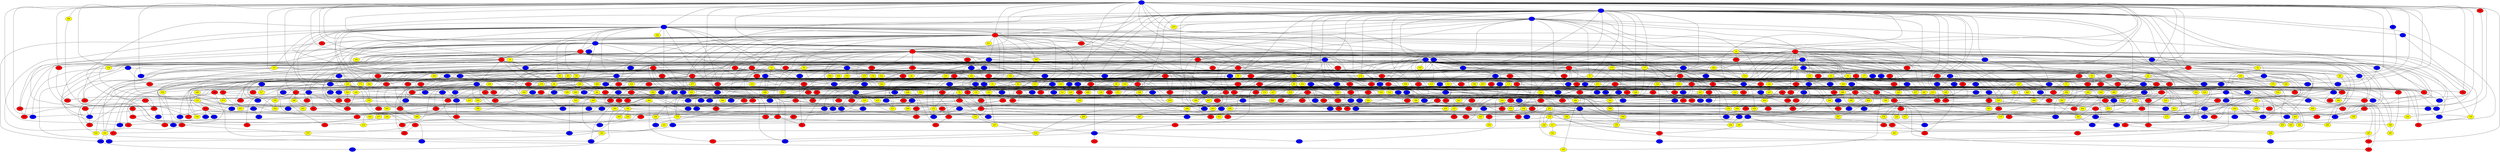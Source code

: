 graph {
0 [style = filled fillcolor = blue];
1 [style = filled fillcolor = blue];
2 [style = filled fillcolor = blue];
3 [style = filled fillcolor = blue];
4 [style = filled fillcolor = red];
5 [style = filled fillcolor = blue];
6 [style = filled fillcolor = red];
7 [style = filled fillcolor = red];
8 [style = filled fillcolor = blue];
9 [style = filled fillcolor = blue];
10 [style = filled fillcolor = yellow];
11 [style = filled fillcolor = blue];
12 [style = filled fillcolor = yellow];
13 [style = filled fillcolor = red];
14 [style = filled fillcolor = red];
15 [style = filled fillcolor = red];
16 [style = filled fillcolor = red];
17 [style = filled fillcolor = red];
18 [style = filled fillcolor = yellow];
19 [style = filled fillcolor = yellow];
20 [style = filled fillcolor = red];
21 [style = filled fillcolor = red];
22 [style = filled fillcolor = blue];
23 [style = filled fillcolor = blue];
24 [style = filled fillcolor = blue];
25 [style = filled fillcolor = yellow];
26 [style = filled fillcolor = yellow];
27 [style = filled fillcolor = yellow];
28 [style = filled fillcolor = yellow];
29 [style = filled fillcolor = blue];
30 [style = filled fillcolor = blue];
31 [style = filled fillcolor = red];
32 [style = filled fillcolor = blue];
33 [style = filled fillcolor = red];
34 [style = filled fillcolor = yellow];
35 [style = filled fillcolor = yellow];
36 [style = filled fillcolor = blue];
37 [style = filled fillcolor = red];
38 [style = filled fillcolor = blue];
39 [style = filled fillcolor = blue];
40 [style = filled fillcolor = blue];
41 [style = filled fillcolor = red];
42 [style = filled fillcolor = red];
43 [style = filled fillcolor = red];
44 [style = filled fillcolor = red];
45 [style = filled fillcolor = blue];
46 [style = filled fillcolor = blue];
47 [style = filled fillcolor = red];
48 [style = filled fillcolor = yellow];
49 [style = filled fillcolor = red];
50 [style = filled fillcolor = blue];
51 [style = filled fillcolor = blue];
52 [style = filled fillcolor = red];
53 [style = filled fillcolor = yellow];
54 [style = filled fillcolor = yellow];
55 [style = filled fillcolor = blue];
56 [style = filled fillcolor = yellow];
57 [style = filled fillcolor = blue];
58 [style = filled fillcolor = blue];
59 [style = filled fillcolor = yellow];
60 [style = filled fillcolor = blue];
61 [style = filled fillcolor = blue];
62 [style = filled fillcolor = red];
63 [style = filled fillcolor = blue];
64 [style = filled fillcolor = blue];
65 [style = filled fillcolor = red];
66 [style = filled fillcolor = yellow];
67 [style = filled fillcolor = red];
68 [style = filled fillcolor = red];
69 [style = filled fillcolor = yellow];
70 [style = filled fillcolor = red];
71 [style = filled fillcolor = yellow];
72 [style = filled fillcolor = blue];
73 [style = filled fillcolor = blue];
74 [style = filled fillcolor = blue];
75 [style = filled fillcolor = red];
76 [style = filled fillcolor = yellow];
77 [style = filled fillcolor = yellow];
78 [style = filled fillcolor = yellow];
79 [style = filled fillcolor = blue];
80 [style = filled fillcolor = blue];
81 [style = filled fillcolor = yellow];
82 [style = filled fillcolor = red];
83 [style = filled fillcolor = red];
84 [style = filled fillcolor = yellow];
85 [style = filled fillcolor = red];
86 [style = filled fillcolor = red];
87 [style = filled fillcolor = yellow];
88 [style = filled fillcolor = blue];
89 [style = filled fillcolor = red];
90 [style = filled fillcolor = red];
91 [style = filled fillcolor = blue];
92 [style = filled fillcolor = red];
93 [style = filled fillcolor = yellow];
94 [style = filled fillcolor = yellow];
95 [style = filled fillcolor = red];
96 [style = filled fillcolor = red];
97 [style = filled fillcolor = red];
98 [style = filled fillcolor = yellow];
99 [style = filled fillcolor = red];
100 [style = filled fillcolor = yellow];
101 [style = filled fillcolor = yellow];
102 [style = filled fillcolor = yellow];
103 [style = filled fillcolor = yellow];
104 [style = filled fillcolor = blue];
105 [style = filled fillcolor = red];
106 [style = filled fillcolor = red];
107 [style = filled fillcolor = red];
108 [style = filled fillcolor = yellow];
109 [style = filled fillcolor = red];
110 [style = filled fillcolor = red];
111 [style = filled fillcolor = blue];
112 [style = filled fillcolor = blue];
113 [style = filled fillcolor = yellow];
114 [style = filled fillcolor = red];
115 [style = filled fillcolor = yellow];
116 [style = filled fillcolor = yellow];
117 [style = filled fillcolor = red];
118 [style = filled fillcolor = red];
119 [style = filled fillcolor = blue];
120 [style = filled fillcolor = blue];
121 [style = filled fillcolor = yellow];
122 [style = filled fillcolor = yellow];
123 [style = filled fillcolor = blue];
124 [style = filled fillcolor = blue];
125 [style = filled fillcolor = red];
126 [style = filled fillcolor = yellow];
127 [style = filled fillcolor = red];
128 [style = filled fillcolor = blue];
129 [style = filled fillcolor = red];
130 [style = filled fillcolor = red];
131 [style = filled fillcolor = yellow];
132 [style = filled fillcolor = red];
133 [style = filled fillcolor = blue];
134 [style = filled fillcolor = yellow];
135 [style = filled fillcolor = blue];
136 [style = filled fillcolor = yellow];
137 [style = filled fillcolor = red];
138 [style = filled fillcolor = red];
139 [style = filled fillcolor = blue];
140 [style = filled fillcolor = yellow];
141 [style = filled fillcolor = yellow];
142 [style = filled fillcolor = blue];
143 [style = filled fillcolor = red];
144 [style = filled fillcolor = red];
145 [style = filled fillcolor = blue];
146 [style = filled fillcolor = yellow];
147 [style = filled fillcolor = red];
148 [style = filled fillcolor = blue];
149 [style = filled fillcolor = blue];
150 [style = filled fillcolor = yellow];
151 [style = filled fillcolor = red];
152 [style = filled fillcolor = blue];
153 [style = filled fillcolor = red];
154 [style = filled fillcolor = blue];
155 [style = filled fillcolor = red];
156 [style = filled fillcolor = blue];
157 [style = filled fillcolor = yellow];
158 [style = filled fillcolor = red];
159 [style = filled fillcolor = red];
160 [style = filled fillcolor = red];
161 [style = filled fillcolor = yellow];
162 [style = filled fillcolor = blue];
163 [style = filled fillcolor = red];
164 [style = filled fillcolor = red];
165 [style = filled fillcolor = yellow];
166 [style = filled fillcolor = red];
167 [style = filled fillcolor = yellow];
168 [style = filled fillcolor = red];
169 [style = filled fillcolor = blue];
170 [style = filled fillcolor = blue];
171 [style = filled fillcolor = yellow];
172 [style = filled fillcolor = yellow];
173 [style = filled fillcolor = blue];
174 [style = filled fillcolor = yellow];
175 [style = filled fillcolor = yellow];
176 [style = filled fillcolor = blue];
177 [style = filled fillcolor = red];
178 [style = filled fillcolor = red];
179 [style = filled fillcolor = yellow];
180 [style = filled fillcolor = red];
181 [style = filled fillcolor = red];
182 [style = filled fillcolor = yellow];
183 [style = filled fillcolor = yellow];
184 [style = filled fillcolor = blue];
185 [style = filled fillcolor = red];
186 [style = filled fillcolor = red];
187 [style = filled fillcolor = blue];
188 [style = filled fillcolor = blue];
189 [style = filled fillcolor = yellow];
190 [style = filled fillcolor = red];
191 [style = filled fillcolor = red];
192 [style = filled fillcolor = yellow];
193 [style = filled fillcolor = yellow];
194 [style = filled fillcolor = red];
195 [style = filled fillcolor = yellow];
196 [style = filled fillcolor = yellow];
197 [style = filled fillcolor = red];
198 [style = filled fillcolor = red];
199 [style = filled fillcolor = red];
200 [style = filled fillcolor = red];
201 [style = filled fillcolor = yellow];
202 [style = filled fillcolor = yellow];
203 [style = filled fillcolor = yellow];
204 [style = filled fillcolor = yellow];
205 [style = filled fillcolor = red];
206 [style = filled fillcolor = red];
207 [style = filled fillcolor = red];
208 [style = filled fillcolor = yellow];
209 [style = filled fillcolor = yellow];
210 [style = filled fillcolor = red];
211 [style = filled fillcolor = yellow];
212 [style = filled fillcolor = blue];
213 [style = filled fillcolor = blue];
214 [style = filled fillcolor = yellow];
215 [style = filled fillcolor = red];
216 [style = filled fillcolor = red];
217 [style = filled fillcolor = yellow];
218 [style = filled fillcolor = yellow];
219 [style = filled fillcolor = blue];
220 [style = filled fillcolor = yellow];
221 [style = filled fillcolor = yellow];
222 [style = filled fillcolor = blue];
223 [style = filled fillcolor = red];
224 [style = filled fillcolor = red];
225 [style = filled fillcolor = yellow];
226 [style = filled fillcolor = yellow];
227 [style = filled fillcolor = red];
228 [style = filled fillcolor = red];
229 [style = filled fillcolor = red];
230 [style = filled fillcolor = yellow];
231 [style = filled fillcolor = red];
232 [style = filled fillcolor = yellow];
233 [style = filled fillcolor = red];
234 [style = filled fillcolor = red];
235 [style = filled fillcolor = yellow];
236 [style = filled fillcolor = blue];
237 [style = filled fillcolor = yellow];
238 [style = filled fillcolor = blue];
239 [style = filled fillcolor = blue];
240 [style = filled fillcolor = blue];
241 [style = filled fillcolor = blue];
242 [style = filled fillcolor = yellow];
243 [style = filled fillcolor = blue];
244 [style = filled fillcolor = red];
245 [style = filled fillcolor = yellow];
246 [style = filled fillcolor = yellow];
247 [style = filled fillcolor = red];
248 [style = filled fillcolor = blue];
249 [style = filled fillcolor = red];
250 [style = filled fillcolor = blue];
251 [style = filled fillcolor = red];
252 [style = filled fillcolor = yellow];
253 [style = filled fillcolor = blue];
254 [style = filled fillcolor = yellow];
255 [style = filled fillcolor = red];
256 [style = filled fillcolor = red];
257 [style = filled fillcolor = red];
258 [style = filled fillcolor = red];
259 [style = filled fillcolor = yellow];
260 [style = filled fillcolor = red];
261 [style = filled fillcolor = yellow];
262 [style = filled fillcolor = yellow];
263 [style = filled fillcolor = red];
264 [style = filled fillcolor = yellow];
265 [style = filled fillcolor = yellow];
266 [style = filled fillcolor = red];
267 [style = filled fillcolor = red];
268 [style = filled fillcolor = blue];
269 [style = filled fillcolor = red];
270 [style = filled fillcolor = yellow];
271 [style = filled fillcolor = yellow];
272 [style = filled fillcolor = red];
273 [style = filled fillcolor = red];
274 [style = filled fillcolor = yellow];
275 [style = filled fillcolor = red];
276 [style = filled fillcolor = blue];
277 [style = filled fillcolor = yellow];
278 [style = filled fillcolor = red];
279 [style = filled fillcolor = red];
280 [style = filled fillcolor = blue];
281 [style = filled fillcolor = yellow];
282 [style = filled fillcolor = blue];
283 [style = filled fillcolor = red];
284 [style = filled fillcolor = blue];
285 [style = filled fillcolor = blue];
286 [style = filled fillcolor = yellow];
287 [style = filled fillcolor = yellow];
288 [style = filled fillcolor = yellow];
289 [style = filled fillcolor = yellow];
290 [style = filled fillcolor = yellow];
291 [style = filled fillcolor = red];
292 [style = filled fillcolor = blue];
293 [style = filled fillcolor = red];
294 [style = filled fillcolor = yellow];
295 [style = filled fillcolor = red];
296 [style = filled fillcolor = yellow];
297 [style = filled fillcolor = yellow];
298 [style = filled fillcolor = red];
299 [style = filled fillcolor = red];
300 [style = filled fillcolor = red];
301 [style = filled fillcolor = yellow];
302 [style = filled fillcolor = yellow];
303 [style = filled fillcolor = blue];
304 [style = filled fillcolor = red];
305 [style = filled fillcolor = red];
306 [style = filled fillcolor = yellow];
307 [style = filled fillcolor = red];
308 [style = filled fillcolor = yellow];
309 [style = filled fillcolor = red];
310 [style = filled fillcolor = yellow];
311 [style = filled fillcolor = yellow];
312 [style = filled fillcolor = red];
313 [style = filled fillcolor = yellow];
314 [style = filled fillcolor = red];
315 [style = filled fillcolor = red];
316 [style = filled fillcolor = yellow];
317 [style = filled fillcolor = red];
318 [style = filled fillcolor = red];
319 [style = filled fillcolor = blue];
320 [style = filled fillcolor = yellow];
321 [style = filled fillcolor = red];
322 [style = filled fillcolor = blue];
323 [style = filled fillcolor = red];
324 [style = filled fillcolor = yellow];
325 [style = filled fillcolor = blue];
326 [style = filled fillcolor = yellow];
327 [style = filled fillcolor = yellow];
328 [style = filled fillcolor = yellow];
329 [style = filled fillcolor = red];
330 [style = filled fillcolor = blue];
331 [style = filled fillcolor = blue];
332 [style = filled fillcolor = yellow];
333 [style = filled fillcolor = blue];
334 [style = filled fillcolor = yellow];
335 [style = filled fillcolor = blue];
336 [style = filled fillcolor = blue];
337 [style = filled fillcolor = blue];
338 [style = filled fillcolor = red];
339 [style = filled fillcolor = red];
340 [style = filled fillcolor = red];
341 [style = filled fillcolor = red];
342 [style = filled fillcolor = blue];
343 [style = filled fillcolor = yellow];
344 [style = filled fillcolor = blue];
345 [style = filled fillcolor = red];
346 [style = filled fillcolor = yellow];
347 [style = filled fillcolor = yellow];
348 [style = filled fillcolor = red];
349 [style = filled fillcolor = yellow];
350 [style = filled fillcolor = red];
351 [style = filled fillcolor = yellow];
352 [style = filled fillcolor = yellow];
353 [style = filled fillcolor = blue];
354 [style = filled fillcolor = blue];
355 [style = filled fillcolor = blue];
356 [style = filled fillcolor = yellow];
357 [style = filled fillcolor = blue];
358 [style = filled fillcolor = blue];
359 [style = filled fillcolor = red];
360 [style = filled fillcolor = yellow];
361 [style = filled fillcolor = yellow];
362 [style = filled fillcolor = yellow];
363 [style = filled fillcolor = red];
364 [style = filled fillcolor = red];
365 [style = filled fillcolor = yellow];
366 [style = filled fillcolor = yellow];
367 [style = filled fillcolor = red];
368 [style = filled fillcolor = yellow];
369 [style = filled fillcolor = red];
370 [style = filled fillcolor = yellow];
371 [style = filled fillcolor = blue];
372 [style = filled fillcolor = yellow];
373 [style = filled fillcolor = blue];
374 [style = filled fillcolor = blue];
375 [style = filled fillcolor = blue];
376 [style = filled fillcolor = blue];
377 [style = filled fillcolor = red];
378 [style = filled fillcolor = yellow];
379 [style = filled fillcolor = yellow];
380 [style = filled fillcolor = red];
381 [style = filled fillcolor = yellow];
382 [style = filled fillcolor = blue];
383 [style = filled fillcolor = red];
384 [style = filled fillcolor = red];
385 [style = filled fillcolor = yellow];
386 [style = filled fillcolor = red];
387 [style = filled fillcolor = blue];
388 [style = filled fillcolor = yellow];
389 [style = filled fillcolor = blue];
390 [style = filled fillcolor = red];
391 [style = filled fillcolor = blue];
392 [style = filled fillcolor = red];
393 [style = filled fillcolor = blue];
394 [style = filled fillcolor = red];
395 [style = filled fillcolor = blue];
396 [style = filled fillcolor = red];
397 [style = filled fillcolor = blue];
398 [style = filled fillcolor = yellow];
399 [style = filled fillcolor = red];
400 [style = filled fillcolor = blue];
401 [style = filled fillcolor = blue];
402 [style = filled fillcolor = yellow];
403 [style = filled fillcolor = yellow];
404 [style = filled fillcolor = blue];
405 [style = filled fillcolor = yellow];
406 [style = filled fillcolor = blue];
407 [style = filled fillcolor = yellow];
408 [style = filled fillcolor = yellow];
409 [style = filled fillcolor = yellow];
410 [style = filled fillcolor = blue];
411 [style = filled fillcolor = yellow];
412 [style = filled fillcolor = blue];
413 [style = filled fillcolor = red];
414 [style = filled fillcolor = red];
415 [style = filled fillcolor = red];
416 [style = filled fillcolor = red];
417 [style = filled fillcolor = yellow];
418 [style = filled fillcolor = yellow];
419 [style = filled fillcolor = yellow];
420 [style = filled fillcolor = blue];
421 [style = filled fillcolor = red];
422 [style = filled fillcolor = yellow];
423 [style = filled fillcolor = yellow];
424 [style = filled fillcolor = blue];
425 [style = filled fillcolor = yellow];
426 [style = filled fillcolor = blue];
427 [style = filled fillcolor = yellow];
428 [style = filled fillcolor = blue];
429 [style = filled fillcolor = red];
430 [style = filled fillcolor = blue];
431 [style = filled fillcolor = blue];
432 [style = filled fillcolor = yellow];
433 [style = filled fillcolor = yellow];
434 [style = filled fillcolor = red];
435 [style = filled fillcolor = yellow];
436 [style = filled fillcolor = yellow];
437 [style = filled fillcolor = yellow];
438 [style = filled fillcolor = red];
439 [style = filled fillcolor = yellow];
440 [style = filled fillcolor = yellow];
441 [style = filled fillcolor = blue];
442 [style = filled fillcolor = red];
443 [style = filled fillcolor = yellow];
444 [style = filled fillcolor = blue];
445 [style = filled fillcolor = blue];
446 [style = filled fillcolor = blue];
447 [style = filled fillcolor = blue];
448 [style = filled fillcolor = yellow];
449 [style = filled fillcolor = yellow];
450 [style = filled fillcolor = red];
451 [style = filled fillcolor = blue];
452 [style = filled fillcolor = red];
453 [style = filled fillcolor = red];
454 [style = filled fillcolor = blue];
455 [style = filled fillcolor = yellow];
456 [style = filled fillcolor = yellow];
457 [style = filled fillcolor = blue];
458 [style = filled fillcolor = yellow];
459 [style = filled fillcolor = red];
460 [style = filled fillcolor = yellow];
461 [style = filled fillcolor = yellow];
462 [style = filled fillcolor = yellow];
463 [style = filled fillcolor = yellow];
464 [style = filled fillcolor = blue];
465 [style = filled fillcolor = red];
466 [style = filled fillcolor = red];
467 [style = filled fillcolor = red];
468 [style = filled fillcolor = yellow];
469 [style = filled fillcolor = blue];
470 [style = filled fillcolor = yellow];
471 [style = filled fillcolor = red];
472 [style = filled fillcolor = red];
473 [style = filled fillcolor = yellow];
474 [style = filled fillcolor = blue];
475 [style = filled fillcolor = red];
476 [style = filled fillcolor = red];
477 [style = filled fillcolor = yellow];
478 [style = filled fillcolor = blue];
479 [style = filled fillcolor = red];
480 [style = filled fillcolor = blue];
481 [style = filled fillcolor = yellow];
482 [style = filled fillcolor = yellow];
483 [style = filled fillcolor = blue];
484 [style = filled fillcolor = red];
485 [style = filled fillcolor = blue];
486 [style = filled fillcolor = yellow];
487 [style = filled fillcolor = blue];
488 [style = filled fillcolor = yellow];
489 [style = filled fillcolor = yellow];
490 [style = filled fillcolor = yellow];
491 [style = filled fillcolor = red];
492 [style = filled fillcolor = yellow];
493 [style = filled fillcolor = blue];
494 [style = filled fillcolor = red];
495 [style = filled fillcolor = blue];
496 [style = filled fillcolor = blue];
497 [style = filled fillcolor = blue];
498 [style = filled fillcolor = blue];
499 [style = filled fillcolor = red];
500 [style = filled fillcolor = yellow];
501 [style = filled fillcolor = red];
502 [style = filled fillcolor = blue];
503 [style = filled fillcolor = red];
504 [style = filled fillcolor = blue];
505 [style = filled fillcolor = yellow];
506 [style = filled fillcolor = red];
507 [style = filled fillcolor = red];
508 [style = filled fillcolor = blue];
509 [style = filled fillcolor = yellow];
510 [style = filled fillcolor = red];
511 [style = filled fillcolor = red];
512 [style = filled fillcolor = blue];
513 [style = filled fillcolor = red];
514 [style = filled fillcolor = blue];
515 [style = filled fillcolor = blue];
516 [style = filled fillcolor = red];
517 [style = filled fillcolor = yellow];
518 [style = filled fillcolor = blue];
519 [style = filled fillcolor = yellow];
520 [style = filled fillcolor = yellow];
521 [style = filled fillcolor = blue];
522 [style = filled fillcolor = yellow];
523 [style = filled fillcolor = red];
524 [style = filled fillcolor = yellow];
525 [style = filled fillcolor = yellow];
526 [style = filled fillcolor = blue];
527 [style = filled fillcolor = red];
528 [style = filled fillcolor = blue];
529 [style = filled fillcolor = blue];
530 [style = filled fillcolor = yellow];
531 [style = filled fillcolor = blue];
532 [style = filled fillcolor = blue];
533 [style = filled fillcolor = red];
534 [style = filled fillcolor = blue];
535 [style = filled fillcolor = blue];
536 [style = filled fillcolor = yellow];
537 [style = filled fillcolor = red];
538 [style = filled fillcolor = yellow];
539 [style = filled fillcolor = yellow];
540 [style = filled fillcolor = red];
541 [style = filled fillcolor = blue];
542 [style = filled fillcolor = red];
543 [style = filled fillcolor = yellow];
544 [style = filled fillcolor = red];
545 [style = filled fillcolor = red];
546 [style = filled fillcolor = yellow];
547 [style = filled fillcolor = blue];
548 [style = filled fillcolor = yellow];
549 [style = filled fillcolor = red];
550 [style = filled fillcolor = blue];
551 [style = filled fillcolor = yellow];
552 [style = filled fillcolor = yellow];
553 [style = filled fillcolor = blue];
554 [style = filled fillcolor = red];
555 [style = filled fillcolor = yellow];
556 [style = filled fillcolor = blue];
557 [style = filled fillcolor = red];
558 [style = filled fillcolor = yellow];
559 [style = filled fillcolor = yellow];
560 [style = filled fillcolor = yellow];
561 [style = filled fillcolor = red];
562 [style = filled fillcolor = yellow];
563 [style = filled fillcolor = blue];
564 [style = filled fillcolor = blue];
565 [style = filled fillcolor = yellow];
566 [style = filled fillcolor = yellow];
567 [style = filled fillcolor = red];
568 [style = filled fillcolor = yellow];
569 [style = filled fillcolor = blue];
570 [style = filled fillcolor = blue];
571 [style = filled fillcolor = red];
572 [style = filled fillcolor = yellow];
573 [style = filled fillcolor = blue];
574 [style = filled fillcolor = red];
575 [style = filled fillcolor = yellow];
576 [style = filled fillcolor = red];
577 [style = filled fillcolor = red];
578 [style = filled fillcolor = yellow];
579 [style = filled fillcolor = yellow];
580 [style = filled fillcolor = red];
581 [style = filled fillcolor = red];
582 [style = filled fillcolor = red];
583 [style = filled fillcolor = red];
584 [style = filled fillcolor = yellow];
585 [style = filled fillcolor = yellow];
586 [style = filled fillcolor = blue];
587 [style = filled fillcolor = blue];
588 [style = filled fillcolor = yellow];
589 [style = filled fillcolor = yellow];
590 [style = filled fillcolor = yellow];
591 [style = filled fillcolor = blue];
592 [style = filled fillcolor = red];
593 [style = filled fillcolor = red];
594 [style = filled fillcolor = blue];
595 [style = filled fillcolor = yellow];
596 [style = filled fillcolor = red];
597 [style = filled fillcolor = red];
598 [style = filled fillcolor = red];
599 [style = filled fillcolor = blue];
600 [style = filled fillcolor = yellow];
601 [style = filled fillcolor = red];
602 [style = filled fillcolor = red];
603 [style = filled fillcolor = blue];
604 [style = filled fillcolor = red];
605 [style = filled fillcolor = blue];
606 [style = filled fillcolor = red];
607 [style = filled fillcolor = yellow];
608 [style = filled fillcolor = blue];
609 [style = filled fillcolor = blue];
610 [style = filled fillcolor = red];
611 [style = filled fillcolor = yellow];
612 [style = filled fillcolor = blue];
613 [style = filled fillcolor = red];
614 [style = filled fillcolor = yellow];
615 [style = filled fillcolor = blue];
616 [style = filled fillcolor = red];
617 [style = filled fillcolor = blue];
618 [style = filled fillcolor = blue];
619 [style = filled fillcolor = blue];
620 [style = filled fillcolor = yellow];
621 [style = filled fillcolor = red];
622 [style = filled fillcolor = red];
623 [style = filled fillcolor = blue];
624 [style = filled fillcolor = red];
625 [style = filled fillcolor = red];
626 [style = filled fillcolor = blue];
627 [style = filled fillcolor = yellow];
628 [style = filled fillcolor = red];
629 [style = filled fillcolor = blue];
630 [style = filled fillcolor = red];
631 [style = filled fillcolor = yellow];
632 [style = filled fillcolor = blue];
633 [style = filled fillcolor = blue];
634 [style = filled fillcolor = blue];
635 [style = filled fillcolor = red];
636 [style = filled fillcolor = yellow];
637 [style = filled fillcolor = blue];
638 [style = filled fillcolor = red];
639 [style = filled fillcolor = yellow];
640 [style = filled fillcolor = red];
641 [style = filled fillcolor = red];
642 [style = filled fillcolor = yellow];
643 [style = filled fillcolor = yellow];
644 [style = filled fillcolor = yellow];
645 [style = filled fillcolor = blue];
646 [style = filled fillcolor = red];
647 [style = filled fillcolor = yellow];
648 [style = filled fillcolor = red];
649 [style = filled fillcolor = blue];
650 [style = filled fillcolor = yellow];
651 [style = filled fillcolor = red];
652 [style = filled fillcolor = red];
653 [style = filled fillcolor = blue];
654 [style = filled fillcolor = red];
655 [style = filled fillcolor = yellow];
656 [style = filled fillcolor = yellow];
657 [style = filled fillcolor = red];
658 [style = filled fillcolor = yellow];
659 [style = filled fillcolor = red];
660 [style = filled fillcolor = red];
661 [style = filled fillcolor = yellow];
662 [style = filled fillcolor = red];
663 [style = filled fillcolor = blue];
664 [style = filled fillcolor = blue];
665 [style = filled fillcolor = yellow];
666 [style = filled fillcolor = blue];
667 [style = filled fillcolor = yellow];
668 [style = filled fillcolor = red];
669 [style = filled fillcolor = yellow];
670 [style = filled fillcolor = yellow];
671 [style = filled fillcolor = yellow];
672 [style = filled fillcolor = red];
673 [style = filled fillcolor = yellow];
674 [style = filled fillcolor = yellow];
675 [style = filled fillcolor = red];
676 [style = filled fillcolor = blue];
677 [style = filled fillcolor = yellow];
678 [style = filled fillcolor = yellow];
679 [style = filled fillcolor = blue];
680 [style = filled fillcolor = yellow];
681 [style = filled fillcolor = red];
682 [style = filled fillcolor = yellow];
683 [style = filled fillcolor = red];
684 [style = filled fillcolor = blue];
685 [style = filled fillcolor = blue];
686 [style = filled fillcolor = yellow];
687 [style = filled fillcolor = yellow];
688 [style = filled fillcolor = yellow];
689 [style = filled fillcolor = red];
690 [style = filled fillcolor = blue];
691 [style = filled fillcolor = blue];
692 [style = filled fillcolor = yellow];
693 [style = filled fillcolor = blue];
694 [style = filled fillcolor = blue];
695 [style = filled fillcolor = blue];
696 [style = filled fillcolor = blue];
697 [style = filled fillcolor = blue];
698 [style = filled fillcolor = red];
699 [style = filled fillcolor = red];
0 -- 5;
0 -- 8;
0 -- 10;
0 -- 12;
0 -- 16;
0 -- 18;
0 -- 22;
0 -- 38;
0 -- 39;
0 -- 72;
0 -- 88;
0 -- 90;
0 -- 94;
0 -- 114;
0 -- 116;
0 -- 133;
0 -- 213;
0 -- 230;
0 -- 255;
0 -- 300;
0 -- 318;
0 -- 335;
0 -- 336;
0 -- 362;
0 -- 388;
0 -- 467;
0 -- 504;
0 -- 519;
0 -- 549;
0 -- 572;
0 -- 620;
0 -- 654;
0 -- 668;
0 -- 4;
0 -- 3;
0 -- 2;
0 -- 1;
0 -- 673;
0 -- 690;
0 -- 691;
0 -- 693;
1 -- 2;
1 -- 3;
1 -- 4;
1 -- 6;
1 -- 9;
1 -- 11;
1 -- 21;
1 -- 50;
1 -- 55;
1 -- 56;
1 -- 58;
1 -- 61;
1 -- 77;
1 -- 87;
1 -- 117;
1 -- 125;
1 -- 138;
1 -- 149;
1 -- 153;
1 -- 174;
1 -- 219;
1 -- 239;
1 -- 266;
1 -- 308;
1 -- 309;
1 -- 321;
1 -- 404;
1 -- 424;
1 -- 453;
1 -- 485;
1 -- 490;
1 -- 497;
1 -- 498;
1 -- 500;
1 -- 512;
1 -- 518;
1 -- 580;
1 -- 585;
1 -- 597;
1 -- 623;
1 -- 638;
2 -- 3;
2 -- 6;
2 -- 11;
2 -- 15;
2 -- 83;
2 -- 87;
2 -- 89;
2 -- 100;
2 -- 314;
2 -- 334;
2 -- 357;
2 -- 400;
2 -- 455;
2 -- 481;
2 -- 557;
2 -- 658;
2 -- 673;
3 -- 4;
3 -- 5;
3 -- 7;
3 -- 9;
3 -- 12;
3 -- 18;
3 -- 20;
3 -- 39;
3 -- 63;
3 -- 82;
3 -- 101;
3 -- 129;
3 -- 171;
3 -- 173;
3 -- 193;
3 -- 202;
3 -- 204;
3 -- 284;
3 -- 286;
3 -- 315;
3 -- 371;
3 -- 483;
3 -- 528;
3 -- 630;
3 -- 634;
3 -- 681;
4 -- 5;
4 -- 10;
4 -- 16;
4 -- 22;
4 -- 26;
4 -- 29;
4 -- 30;
4 -- 31;
4 -- 33;
4 -- 38;
4 -- 42;
4 -- 49;
4 -- 52;
4 -- 53;
4 -- 69;
4 -- 75;
4 -- 78;
4 -- 81;
4 -- 90;
4 -- 103;
4 -- 119;
4 -- 164;
4 -- 175;
4 -- 195;
4 -- 203;
4 -- 210;
4 -- 245;
4 -- 258;
4 -- 327;
4 -- 370;
4 -- 372;
4 -- 460;
4 -- 464;
4 -- 611;
5 -- 6;
5 -- 7;
5 -- 37;
5 -- 51;
5 -- 93;
5 -- 108;
5 -- 123;
5 -- 131;
5 -- 137;
5 -- 152;
5 -- 179;
5 -- 195;
5 -- 245;
5 -- 246;
5 -- 302;
5 -- 310;
5 -- 316;
5 -- 350;
5 -- 434;
5 -- 458;
5 -- 576;
5 -- 599;
6 -- 8;
6 -- 19;
6 -- 22;
6 -- 24;
6 -- 79;
6 -- 82;
6 -- 118;
6 -- 121;
6 -- 124;
6 -- 151;
6 -- 166;
6 -- 198;
6 -- 224;
6 -- 229;
6 -- 237;
6 -- 248;
6 -- 253;
6 -- 265;
6 -- 273;
6 -- 299;
6 -- 312;
6 -- 319;
6 -- 398;
6 -- 415;
6 -- 447;
6 -- 477;
6 -- 494;
6 -- 520;
6 -- 571;
6 -- 670;
6 -- 690;
6 -- 696;
7 -- 8;
7 -- 16;
7 -- 17;
7 -- 40;
7 -- 41;
7 -- 148;
7 -- 193;
7 -- 257;
7 -- 291;
7 -- 302;
7 -- 434;
7 -- 553;
7 -- 649;
7 -- 661;
8 -- 14;
8 -- 36;
8 -- 51;
8 -- 216;
8 -- 365;
8 -- 367;
8 -- 598;
9 -- 17;
9 -- 20;
9 -- 31;
9 -- 59;
9 -- 66;
9 -- 77;
9 -- 80;
9 -- 85;
9 -- 102;
9 -- 120;
9 -- 128;
9 -- 154;
9 -- 197;
9 -- 234;
9 -- 238;
9 -- 239;
9 -- 247;
9 -- 281;
9 -- 322;
9 -- 369;
9 -- 515;
9 -- 581;
9 -- 620;
9 -- 671;
10 -- 15;
10 -- 24;
10 -- 61;
10 -- 81;
10 -- 94;
10 -- 112;
10 -- 137;
10 -- 191;
10 -- 288;
10 -- 305;
10 -- 472;
10 -- 497;
10 -- 563;
11 -- 14;
11 -- 21;
11 -- 26;
11 -- 29;
11 -- 45;
11 -- 54;
11 -- 65;
11 -- 74;
11 -- 77;
11 -- 89;
11 -- 112;
11 -- 132;
11 -- 214;
11 -- 228;
11 -- 252;
11 -- 280;
11 -- 297;
11 -- 330;
11 -- 343;
11 -- 389;
11 -- 398;
11 -- 402;
11 -- 409;
11 -- 412;
11 -- 431;
11 -- 439;
11 -- 452;
11 -- 463;
11 -- 476;
11 -- 530;
11 -- 559;
11 -- 582;
11 -- 600;
11 -- 626;
11 -- 654;
12 -- 43;
12 -- 59;
12 -- 73;
12 -- 78;
12 -- 96;
12 -- 99;
12 -- 130;
12 -- 158;
12 -- 161;
12 -- 225;
12 -- 248;
12 -- 282;
12 -- 320;
12 -- 376;
12 -- 439;
12 -- 456;
12 -- 503;
12 -- 522;
12 -- 568;
12 -- 642;
12 -- 650;
13 -- 14;
13 -- 24;
13 -- 25;
13 -- 34;
13 -- 35;
13 -- 36;
13 -- 40;
13 -- 46;
13 -- 54;
13 -- 63;
13 -- 70;
13 -- 91;
13 -- 111;
13 -- 114;
13 -- 142;
13 -- 147;
13 -- 150;
13 -- 154;
13 -- 159;
13 -- 168;
13 -- 170;
13 -- 175;
13 -- 192;
13 -- 195;
13 -- 196;
13 -- 226;
13 -- 241;
13 -- 261;
13 -- 331;
13 -- 455;
13 -- 459;
13 -- 479;
13 -- 489;
13 -- 505;
13 -- 529;
13 -- 605;
13 -- 668;
14 -- 27;
14 -- 29;
14 -- 93;
14 -- 130;
14 -- 169;
14 -- 256;
14 -- 281;
14 -- 351;
14 -- 490;
14 -- 556;
14 -- 658;
15 -- 31;
15 -- 34;
15 -- 44;
15 -- 108;
15 -- 127;
15 -- 187;
15 -- 200;
15 -- 323;
15 -- 416;
15 -- 458;
15 -- 469;
15 -- 598;
16 -- 23;
16 -- 32;
16 -- 54;
16 -- 79;
16 -- 101;
16 -- 115;
16 -- 131;
16 -- 140;
16 -- 236;
16 -- 311;
16 -- 318;
16 -- 348;
16 -- 531;
17 -- 39;
17 -- 49;
17 -- 163;
17 -- 306;
17 -- 419;
17 -- 433;
17 -- 630;
18 -- 23;
18 -- 108;
18 -- 338;
18 -- 485;
19 -- 66;
19 -- 159;
19 -- 183;
19 -- 234;
19 -- 271;
19 -- 279;
19 -- 288;
19 -- 438;
19 -- 468;
19 -- 576;
20 -- 367;
20 -- 401;
21 -- 28;
21 -- 60;
21 -- 189;
21 -- 205;
21 -- 226;
21 -- 361;
21 -- 472;
22 -- 23;
22 -- 26;
22 -- 91;
22 -- 96;
22 -- 97;
22 -- 359;
22 -- 429;
22 -- 433;
22 -- 453;
22 -- 557;
22 -- 569;
23 -- 35;
23 -- 114;
23 -- 413;
23 -- 482;
23 -- 590;
24 -- 25;
24 -- 35;
24 -- 48;
24 -- 60;
24 -- 64;
24 -- 67;
24 -- 207;
24 -- 240;
24 -- 271;
24 -- 293;
24 -- 321;
24 -- 390;
24 -- 404;
24 -- 463;
24 -- 480;
24 -- 501;
24 -- 509;
24 -- 523;
24 -- 570;
25 -- 47;
25 -- 65;
25 -- 98;
25 -- 100;
25 -- 110;
25 -- 141;
25 -- 157;
25 -- 263;
25 -- 276;
25 -- 363;
25 -- 364;
25 -- 374;
25 -- 417;
25 -- 425;
25 -- 441;
25 -- 443;
25 -- 614;
26 -- 30;
26 -- 69;
26 -- 102;
26 -- 267;
26 -- 623;
27 -- 37;
27 -- 94;
27 -- 454;
27 -- 691;
28 -- 37;
28 -- 41;
28 -- 187;
28 -- 226;
28 -- 364;
28 -- 410;
29 -- 86;
29 -- 103;
29 -- 109;
29 -- 118;
29 -- 161;
29 -- 356;
29 -- 405;
29 -- 444;
29 -- 544;
29 -- 560;
29 -- 699;
30 -- 32;
30 -- 56;
30 -- 60;
30 -- 65;
30 -- 68;
30 -- 82;
30 -- 134;
30 -- 231;
30 -- 517;
30 -- 568;
30 -- 651;
31 -- 68;
31 -- 97;
31 -- 138;
31 -- 144;
31 -- 162;
32 -- 42;
32 -- 61;
32 -- 73;
32 -- 85;
32 -- 232;
32 -- 516;
32 -- 570;
32 -- 624;
32 -- 667;
33 -- 47;
33 -- 48;
33 -- 119;
33 -- 156;
33 -- 213;
33 -- 251;
33 -- 254;
33 -- 435;
33 -- 498;
33 -- 537;
33 -- 552;
33 -- 565;
33 -- 689;
34 -- 38;
34 -- 92;
34 -- 510;
35 -- 53;
35 -- 74;
35 -- 92;
35 -- 389;
35 -- 411;
35 -- 454;
35 -- 541;
35 -- 572;
35 -- 687;
36 -- 180;
36 -- 316;
36 -- 348;
36 -- 425;
36 -- 593;
37 -- 67;
37 -- 95;
37 -- 115;
37 -- 150;
37 -- 211;
37 -- 303;
37 -- 314;
37 -- 414;
37 -- 438;
37 -- 495;
37 -- 496;
37 -- 580;
38 -- 121;
38 -- 247;
39 -- 50;
39 -- 56;
39 -- 179;
39 -- 191;
39 -- 210;
39 -- 214;
39 -- 285;
39 -- 357;
39 -- 375;
39 -- 446;
39 -- 521;
39 -- 562;
39 -- 642;
39 -- 675;
40 -- 49;
40 -- 53;
40 -- 242;
40 -- 320;
40 -- 588;
41 -- 126;
41 -- 554;
42 -- 68;
42 -- 181;
42 -- 283;
42 -- 366;
42 -- 393;
43 -- 86;
43 -- 169;
43 -- 241;
43 -- 332;
43 -- 575;
43 -- 603;
45 -- 74;
45 -- 83;
45 -- 123;
45 -- 145;
45 -- 210;
45 -- 417;
46 -- 51;
46 -- 57;
46 -- 170;
46 -- 196;
46 -- 232;
46 -- 274;
46 -- 282;
47 -- 50;
47 -- 55;
47 -- 154;
47 -- 313;
49 -- 178;
49 -- 357;
49 -- 392;
49 -- 432;
49 -- 477;
49 -- 482;
49 -- 511;
49 -- 644;
50 -- 76;
50 -- 97;
50 -- 106;
50 -- 139;
50 -- 176;
50 -- 200;
50 -- 345;
50 -- 652;
51 -- 70;
51 -- 96;
51 -- 177;
51 -- 353;
51 -- 414;
51 -- 540;
51 -- 581;
51 -- 666;
52 -- 694;
53 -- 451;
54 -- 99;
54 -- 111;
54 -- 207;
54 -- 235;
54 -- 464;
54 -- 525;
54 -- 608;
54 -- 692;
56 -- 338;
56 -- 437;
56 -- 440;
57 -- 67;
57 -- 219;
57 -- 332;
57 -- 518;
57 -- 609;
57 -- 631;
58 -- 476;
59 -- 345;
60 -- 83;
60 -- 147;
60 -- 484;
61 -- 163;
61 -- 220;
61 -- 237;
61 -- 247;
61 -- 265;
61 -- 276;
62 -- 249;
63 -- 236;
63 -- 521;
63 -- 641;
64 -- 100;
64 -- 125;
64 -- 213;
64 -- 214;
64 -- 390;
64 -- 579;
65 -- 116;
65 -- 414;
65 -- 505;
65 -- 565;
65 -- 622;
66 -- 107;
66 -- 140;
66 -- 227;
66 -- 344;
66 -- 558;
68 -- 222;
68 -- 332;
68 -- 354;
68 -- 418;
68 -- 679;
69 -- 84;
69 -- 109;
69 -- 516;
70 -- 71;
70 -- 91;
70 -- 118;
70 -- 141;
70 -- 216;
70 -- 223;
70 -- 333;
70 -- 353;
70 -- 609;
71 -- 81;
71 -- 168;
71 -- 436;
71 -- 684;
72 -- 120;
72 -- 215;
72 -- 567;
73 -- 200;
73 -- 319;
73 -- 573;
75 -- 105;
75 -- 106;
75 -- 159;
75 -- 303;
75 -- 659;
76 -- 127;
76 -- 155;
76 -- 618;
76 -- 659;
77 -- 95;
77 -- 242;
77 -- 269;
77 -- 354;
77 -- 423;
77 -- 472;
77 -- 526;
77 -- 563;
78 -- 84;
78 -- 211;
78 -- 286;
79 -- 110;
79 -- 174;
79 -- 381;
79 -- 670;
80 -- 95;
80 -- 347;
80 -- 459;
80 -- 679;
81 -- 217;
81 -- 273;
81 -- 335;
81 -- 449;
83 -- 170;
84 -- 294;
84 -- 507;
84 -- 555;
85 -- 222;
85 -- 406;
85 -- 575;
86 -- 208;
86 -- 218;
86 -- 622;
86 -- 641;
87 -- 89;
87 -- 186;
87 -- 342;
87 -- 392;
87 -- 544;
88 -- 185;
89 -- 223;
89 -- 238;
89 -- 311;
89 -- 564;
89 -- 680;
89 -- 687;
90 -- 123;
90 -- 139;
90 -- 475;
90 -- 523;
90 -- 614;
91 -- 167;
91 -- 491;
91 -- 552;
91 -- 633;
91 -- 677;
92 -- 284;
92 -- 527;
92 -- 562;
92 -- 656;
93 -- 126;
93 -- 440;
93 -- 625;
94 -- 148;
94 -- 319;
94 -- 371;
94 -- 395;
94 -- 495;
94 -- 595;
95 -- 121;
95 -- 153;
95 -- 199;
95 -- 257;
95 -- 275;
95 -- 290;
95 -- 326;
95 -- 400;
95 -- 502;
95 -- 583;
95 -- 602;
95 -- 652;
96 -- 167;
96 -- 336;
97 -- 131;
97 -- 269;
97 -- 391;
97 -- 396;
97 -- 398;
97 -- 420;
97 -- 448;
97 -- 485;
98 -- 205;
98 -- 376;
98 -- 447;
99 -- 189;
99 -- 206;
99 -- 399;
101 -- 124;
101 -- 136;
101 -- 260;
101 -- 350;
101 -- 690;
102 -- 111;
102 -- 169;
102 -- 394;
102 -- 478;
103 -- 139;
103 -- 308;
103 -- 655;
104 -- 320;
105 -- 112;
105 -- 197;
105 -- 329;
105 -- 371;
105 -- 408;
106 -- 300;
107 -- 178;
107 -- 322;
107 -- 346;
107 -- 460;
107 -- 561;
107 -- 585;
108 -- 504;
109 -- 122;
109 -- 183;
109 -- 243;
109 -- 298;
110 -- 181;
110 -- 192;
110 -- 287;
110 -- 496;
110 -- 500;
110 -- 508;
110 -- 574;
110 -- 637;
110 -- 664;
111 -- 126;
111 -- 133;
111 -- 267;
111 -- 290;
111 -- 327;
111 -- 346;
111 -- 387;
111 -- 428;
112 -- 135;
112 -- 143;
112 -- 160;
112 -- 227;
112 -- 591;
113 -- 138;
113 -- 172;
113 -- 188;
113 -- 297;
113 -- 300;
113 -- 396;
113 -- 460;
113 -- 483;
113 -- 657;
114 -- 177;
114 -- 211;
114 -- 219;
115 -- 180;
115 -- 297;
115 -- 360;
116 -- 168;
116 -- 540;
117 -- 230;
117 -- 516;
118 -- 368;
119 -- 149;
119 -- 199;
119 -- 228;
119 -- 315;
119 -- 375;
119 -- 380;
119 -- 386;
119 -- 538;
119 -- 546;
120 -- 129;
120 -- 531;
120 -- 613;
121 -- 231;
121 -- 264;
121 -- 458;
121 -- 466;
121 -- 512;
121 -- 521;
121 -- 592;
121 -- 681;
122 -- 151;
123 -- 384;
123 -- 696;
124 -- 171;
124 -- 203;
124 -- 215;
124 -- 249;
124 -- 251;
124 -- 292;
124 -- 323;
124 -- 393;
124 -- 429;
124 -- 584;
125 -- 186;
125 -- 187;
125 -- 356;
127 -- 142;
127 -- 146;
127 -- 157;
127 -- 309;
127 -- 407;
127 -- 442;
128 -- 178;
128 -- 185;
128 -- 328;
128 -- 433;
128 -- 452;
128 -- 467;
128 -- 684;
129 -- 190;
130 -- 132;
130 -- 156;
130 -- 274;
130 -- 431;
130 -- 491;
130 -- 542;
131 -- 158;
131 -- 358;
131 -- 566;
132 -- 176;
132 -- 236;
132 -- 299;
132 -- 307;
132 -- 488;
132 -- 570;
132 -- 636;
133 -- 243;
134 -- 263;
134 -- 473;
134 -- 506;
135 -- 507;
135 -- 674;
136 -- 162;
137 -- 209;
137 -- 250;
137 -- 261;
137 -- 486;
138 -- 275;
138 -- 532;
139 -- 143;
139 -- 209;
139 -- 383;
139 -- 420;
139 -- 431;
139 -- 475;
139 -- 616;
140 -- 380;
141 -- 221;
141 -- 602;
143 -- 448;
144 -- 191;
144 -- 198;
144 -- 604;
145 -- 184;
145 -- 224;
145 -- 279;
145 -- 634;
146 -- 262;
146 -- 296;
146 -- 334;
146 -- 355;
146 -- 422;
146 -- 501;
146 -- 596;
147 -- 160;
147 -- 377;
147 -- 457;
148 -- 370;
149 -- 189;
149 -- 222;
149 -- 303;
149 -- 400;
150 -- 186;
151 -- 176;
151 -- 183;
151 -- 266;
151 -- 322;
151 -- 394;
151 -- 645;
153 -- 260;
154 -- 287;
154 -- 526;
155 -- 239;
155 -- 291;
155 -- 293;
155 -- 416;
155 -- 446;
155 -- 506;
157 -- 370;
157 -- 450;
158 -- 196;
158 -- 212;
158 -- 278;
158 -- 426;
158 -- 632;
159 -- 204;
159 -- 244;
161 -- 547;
162 -- 248;
162 -- 272;
162 -- 288;
163 -- 346;
163 -- 599;
163 -- 619;
164 -- 295;
165 -- 337;
165 -- 392;
165 -- 697;
166 -- 212;
166 -- 267;
166 -- 270;
166 -- 280;
166 -- 324;
166 -- 491;
166 -- 566;
166 -- 571;
167 -- 173;
168 -- 231;
168 -- 547;
169 -- 194;
169 -- 387;
169 -- 395;
169 -- 451;
169 -- 584;
170 -- 410;
171 -- 378;
172 -- 295;
173 -- 385;
173 -- 434;
174 -- 251;
174 -- 428;
174 -- 559;
175 -- 181;
175 -- 220;
175 -- 498;
176 -- 182;
176 -- 509;
176 -- 671;
177 -- 281;
177 -- 469;
177 -- 568;
178 -- 499;
178 -- 569;
179 -- 225;
179 -- 324;
179 -- 325;
179 -- 617;
180 -- 206;
181 -- 184;
181 -- 250;
181 -- 301;
181 -- 548;
182 -- 201;
182 -- 217;
182 -- 328;
182 -- 368;
182 -- 419;
183 -- 249;
183 -- 259;
183 -- 403;
183 -- 557;
185 -- 206;
185 -- 254;
185 -- 326;
185 -- 341;
185 -- 470;
186 -- 253;
186 -- 334;
186 -- 617;
187 -- 368;
187 -- 468;
187 -- 551;
187 -- 552;
188 -- 246;
188 -- 548;
189 -- 194;
189 -- 533;
189 -- 591;
189 -- 602;
189 -- 698;
190 -- 535;
191 -- 205;
191 -- 308;
191 -- 453;
191 -- 525;
191 -- 628;
191 -- 633;
193 -- 289;
193 -- 298;
193 -- 378;
193 -- 628;
193 -- 693;
194 -- 511;
195 -- 382;
195 -- 514;
195 -- 582;
196 -- 527;
197 -- 599;
197 -- 650;
198 -- 252;
200 -- 686;
201 -- 243;
203 -- 395;
203 -- 545;
204 -- 273;
205 -- 662;
205 -- 669;
206 -- 230;
206 -- 278;
206 -- 359;
206 -- 409;
206 -- 566;
207 -- 238;
207 -- 294;
208 -- 345;
208 -- 449;
210 -- 252;
210 -- 306;
210 -- 490;
210 -- 603;
211 -- 272;
211 -- 306;
211 -- 620;
212 -- 299;
213 -- 262;
213 -- 573;
216 -- 240;
216 -- 606;
216 -- 649;
217 -- 315;
217 -- 543;
217 -- 593;
219 -- 235;
219 -- 465;
221 -- 285;
221 -- 350;
222 -- 567;
222 -- 663;
224 -- 341;
224 -- 418;
225 -- 648;
227 -- 344;
227 -- 524;
227 -- 556;
228 -- 354;
228 -- 601;
228 -- 627;
231 -- 282;
231 -- 444;
231 -- 610;
232 -- 487;
232 -- 590;
233 -- 420;
234 -- 344;
236 -- 474;
236 -- 643;
237 -- 553;
237 -- 601;
237 -- 612;
238 -- 259;
238 -- 443;
238 -- 671;
239 -- 430;
239 -- 546;
240 -- 330;
240 -- 331;
240 -- 410;
241 -- 348;
242 -- 310;
242 -- 538;
244 -- 610;
245 -- 520;
245 -- 580;
245 -- 586;
245 -- 655;
245 -- 679;
245 -- 689;
246 -- 682;
247 -- 304;
248 -- 258;
248 -- 307;
248 -- 384;
248 -- 663;
248 -- 665;
249 -- 659;
250 -- 277;
250 -- 591;
250 -- 605;
252 -- 291;
253 -- 337;
254 -- 455;
254 -- 681;
255 -- 304;
259 -- 613;
260 -- 504;
260 -- 615;
261 -- 391;
261 -- 418;
262 -- 283;
263 -- 443;
263 -- 627;
264 -- 265;
264 -- 534;
265 -- 294;
265 -- 692;
267 -- 606;
268 -- 475;
270 -- 329;
270 -- 644;
271 -- 430;
271 -- 569;
272 -- 312;
272 -- 316;
272 -- 448;
272 -- 665;
273 -- 380;
274 -- 340;
274 -- 496;
274 -- 520;
275 -- 666;
276 -- 285;
277 -- 452;
278 -- 487;
281 -- 351;
282 -- 600;
282 -- 680;
284 -- 407;
284 -- 582;
285 -- 340;
285 -- 473;
285 -- 515;
285 -- 641;
288 -- 307;
288 -- 445;
288 -- 480;
288 -- 698;
291 -- 362;
292 -- 517;
292 -- 683;
293 -- 312;
296 -- 502;
298 -- 323;
298 -- 437;
298 -- 574;
299 -- 343;
299 -- 578;
301 -- 330;
301 -- 481;
301 -- 550;
301 -- 579;
301 -- 635;
304 -- 349;
304 -- 445;
304 -- 533;
305 -- 519;
306 -- 383;
306 -- 508;
306 -- 590;
308 -- 422;
308 -- 587;
309 -- 454;
309 -- 486;
313 -- 430;
313 -- 470;
313 -- 524;
314 -- 351;
316 -- 394;
316 -- 515;
317 -- 577;
317 -- 651;
318 -- 421;
319 -- 401;
320 -- 343;
320 -- 376;
320 -- 417;
320 -- 652;
322 -- 604;
322 -- 635;
323 -- 399;
324 -- 638;
325 -- 333;
325 -- 419;
326 -- 476;
326 -- 550;
326 -- 678;
327 -- 427;
330 -- 339;
330 -- 342;
330 -- 365;
330 -- 461;
332 -- 372;
332 -- 511;
332 -- 578;
332 -- 605;
332 -- 695;
333 -- 382;
333 -- 411;
333 -- 592;
334 -- 657;
335 -- 656;
336 -- 585;
336 -- 626;
338 -- 358;
338 -- 479;
339 -- 385;
341 -- 597;
342 -- 402;
343 -- 382;
343 -- 397;
343 -- 528;
345 -- 362;
346 -- 574;
346 -- 653;
347 -- 377;
347 -- 449;
347 -- 462;
347 -- 478;
347 -- 527;
347 -- 564;
347 -- 577;
347 -- 677;
348 -- 379;
349 -- 383;
351 -- 481;
351 -- 589;
352 -- 558;
357 -- 373;
357 -- 471;
357 -- 598;
357 -- 613;
357 -- 668;
359 -- 415;
361 -- 445;
362 -- 676;
365 -- 506;
366 -- 384;
367 -- 411;
367 -- 644;
368 -- 595;
370 -- 438;
370 -- 503;
371 -- 640;
372 -- 427;
373 -- 435;
373 -- 492;
377 -- 513;
378 -- 397;
378 -- 494;
378 -- 666;
381 -- 675;
383 -- 436;
383 -- 461;
385 -- 549;
386 -- 421;
386 -- 424;
386 -- 567;
386 -- 685;
388 -- 643;
391 -- 399;
391 -- 444;
391 -- 631;
391 -- 658;
395 -- 406;
395 -- 489;
395 -- 594;
397 -- 525;
402 -- 685;
404 -- 583;
406 -- 465;
408 -- 512;
408 -- 618;
412 -- 648;
416 -- 531;
417 -- 545;
420 -- 685;
423 -- 587;
427 -- 614;
432 -- 629;
434 -- 494;
435 -- 562;
436 -- 645;
438 -- 446;
443 -- 513;
444 -- 597;
445 -- 680;
446 -- 457;
446 -- 621;
446 -- 696;
447 -- 483;
448 -- 649;
452 -- 642;
464 -- 677;
465 -- 536;
472 -- 546;
472 -- 651;
472 -- 676;
475 -- 505;
475 -- 510;
475 -- 682;
477 -- 493;
477 -- 594;
478 -- 551;
483 -- 670;
484 -- 616;
485 -- 699;
486 -- 509;
491 -- 674;
492 -- 607;
492 -- 617;
492 -- 660;
492 -- 672;
493 -- 628;
495 -- 645;
497 -- 502;
502 -- 622;
503 -- 542;
506 -- 550;
511 -- 576;
512 -- 695;
513 -- 667;
513 -- 684;
514 -- 519;
516 -- 608;
517 -- 537;
521 -- 526;
522 -- 529;
522 -- 607;
523 -- 595;
524 -- 594;
528 -- 653;
529 -- 577;
531 -- 689;
535 -- 625;
539 -- 624;
546 -- 694;
549 -- 698;
552 -- 697;
556 -- 636;
556 -- 656;
557 -- 581;
557 -- 693;
557 -- 697;
566 -- 619;
568 -- 606;
573 -- 610;
587 -- 661;
587 -- 688;
591 -- 636;
608 -- 675;
612 -- 660;
614 -- 672;
617 -- 643;
620 -- 625;
623 -- 655;
625 -- 687;
626 -- 646;
635 -- 639;
646 -- 647;
650 -- 694;
675 -- 686;
}

